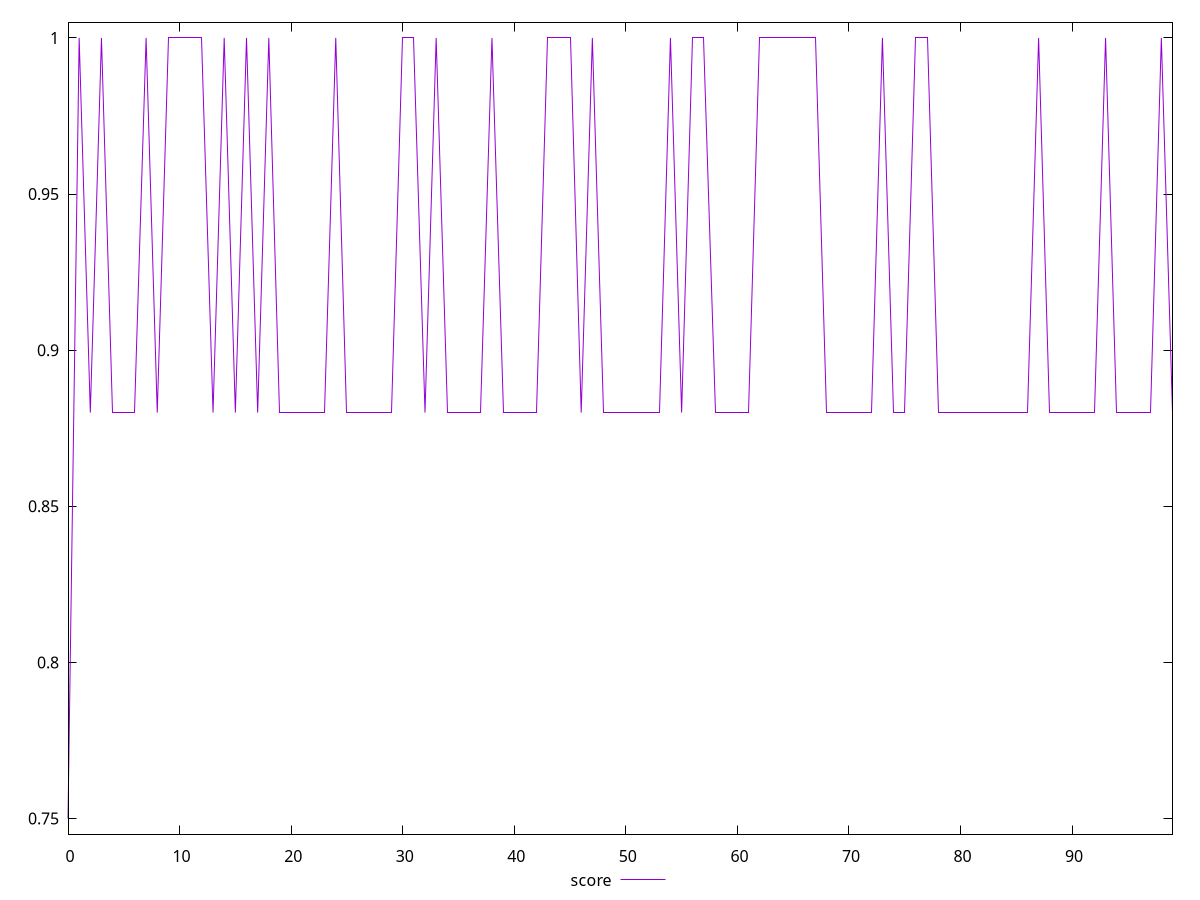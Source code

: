 reset

$score <<EOF
0 0.75
1 1
2 0.88
3 1
4 0.88
5 0.88
6 0.88
7 1
8 0.88
9 1
10 1
11 1
12 1
13 0.88
14 1
15 0.88
16 1
17 0.88
18 1
19 0.88
20 0.88
21 0.88
22 0.88
23 0.88
24 1
25 0.88
26 0.88
27 0.88
28 0.88
29 0.88
30 1
31 1
32 0.88
33 1
34 0.88
35 0.88
36 0.88
37 0.88
38 1
39 0.88
40 0.88
41 0.88
42 0.88
43 1
44 1
45 1
46 0.88
47 1
48 0.88
49 0.88
50 0.88
51 0.88
52 0.88
53 0.88
54 1
55 0.88
56 1
57 1
58 0.88
59 0.88
60 0.88
61 0.88
62 1
63 1
64 1
65 1
66 1
67 1
68 0.88
69 0.88
70 0.88
71 0.88
72 0.88
73 1
74 0.88
75 0.88
76 1
77 1
78 0.88
79 0.88
80 0.88
81 0.88
82 0.88
83 0.88
84 0.88
85 0.88
86 0.88
87 1
88 0.88
89 0.88
90 0.88
91 0.88
92 0.88
93 1
94 0.88
95 0.88
96 0.88
97 0.88
98 1
99 0.88
EOF

set key outside below
set xrange [0:99]
set yrange [0.745:1.005]
set trange [0.745:1.005]
set terminal svg size 640, 500 enhanced background rgb 'white'
set output "reports/report_00032_2021-02-25T10-28-15.087Z/unminified-javascript/samples/astro/score/values.svg"

plot $score title "score" with line

reset
